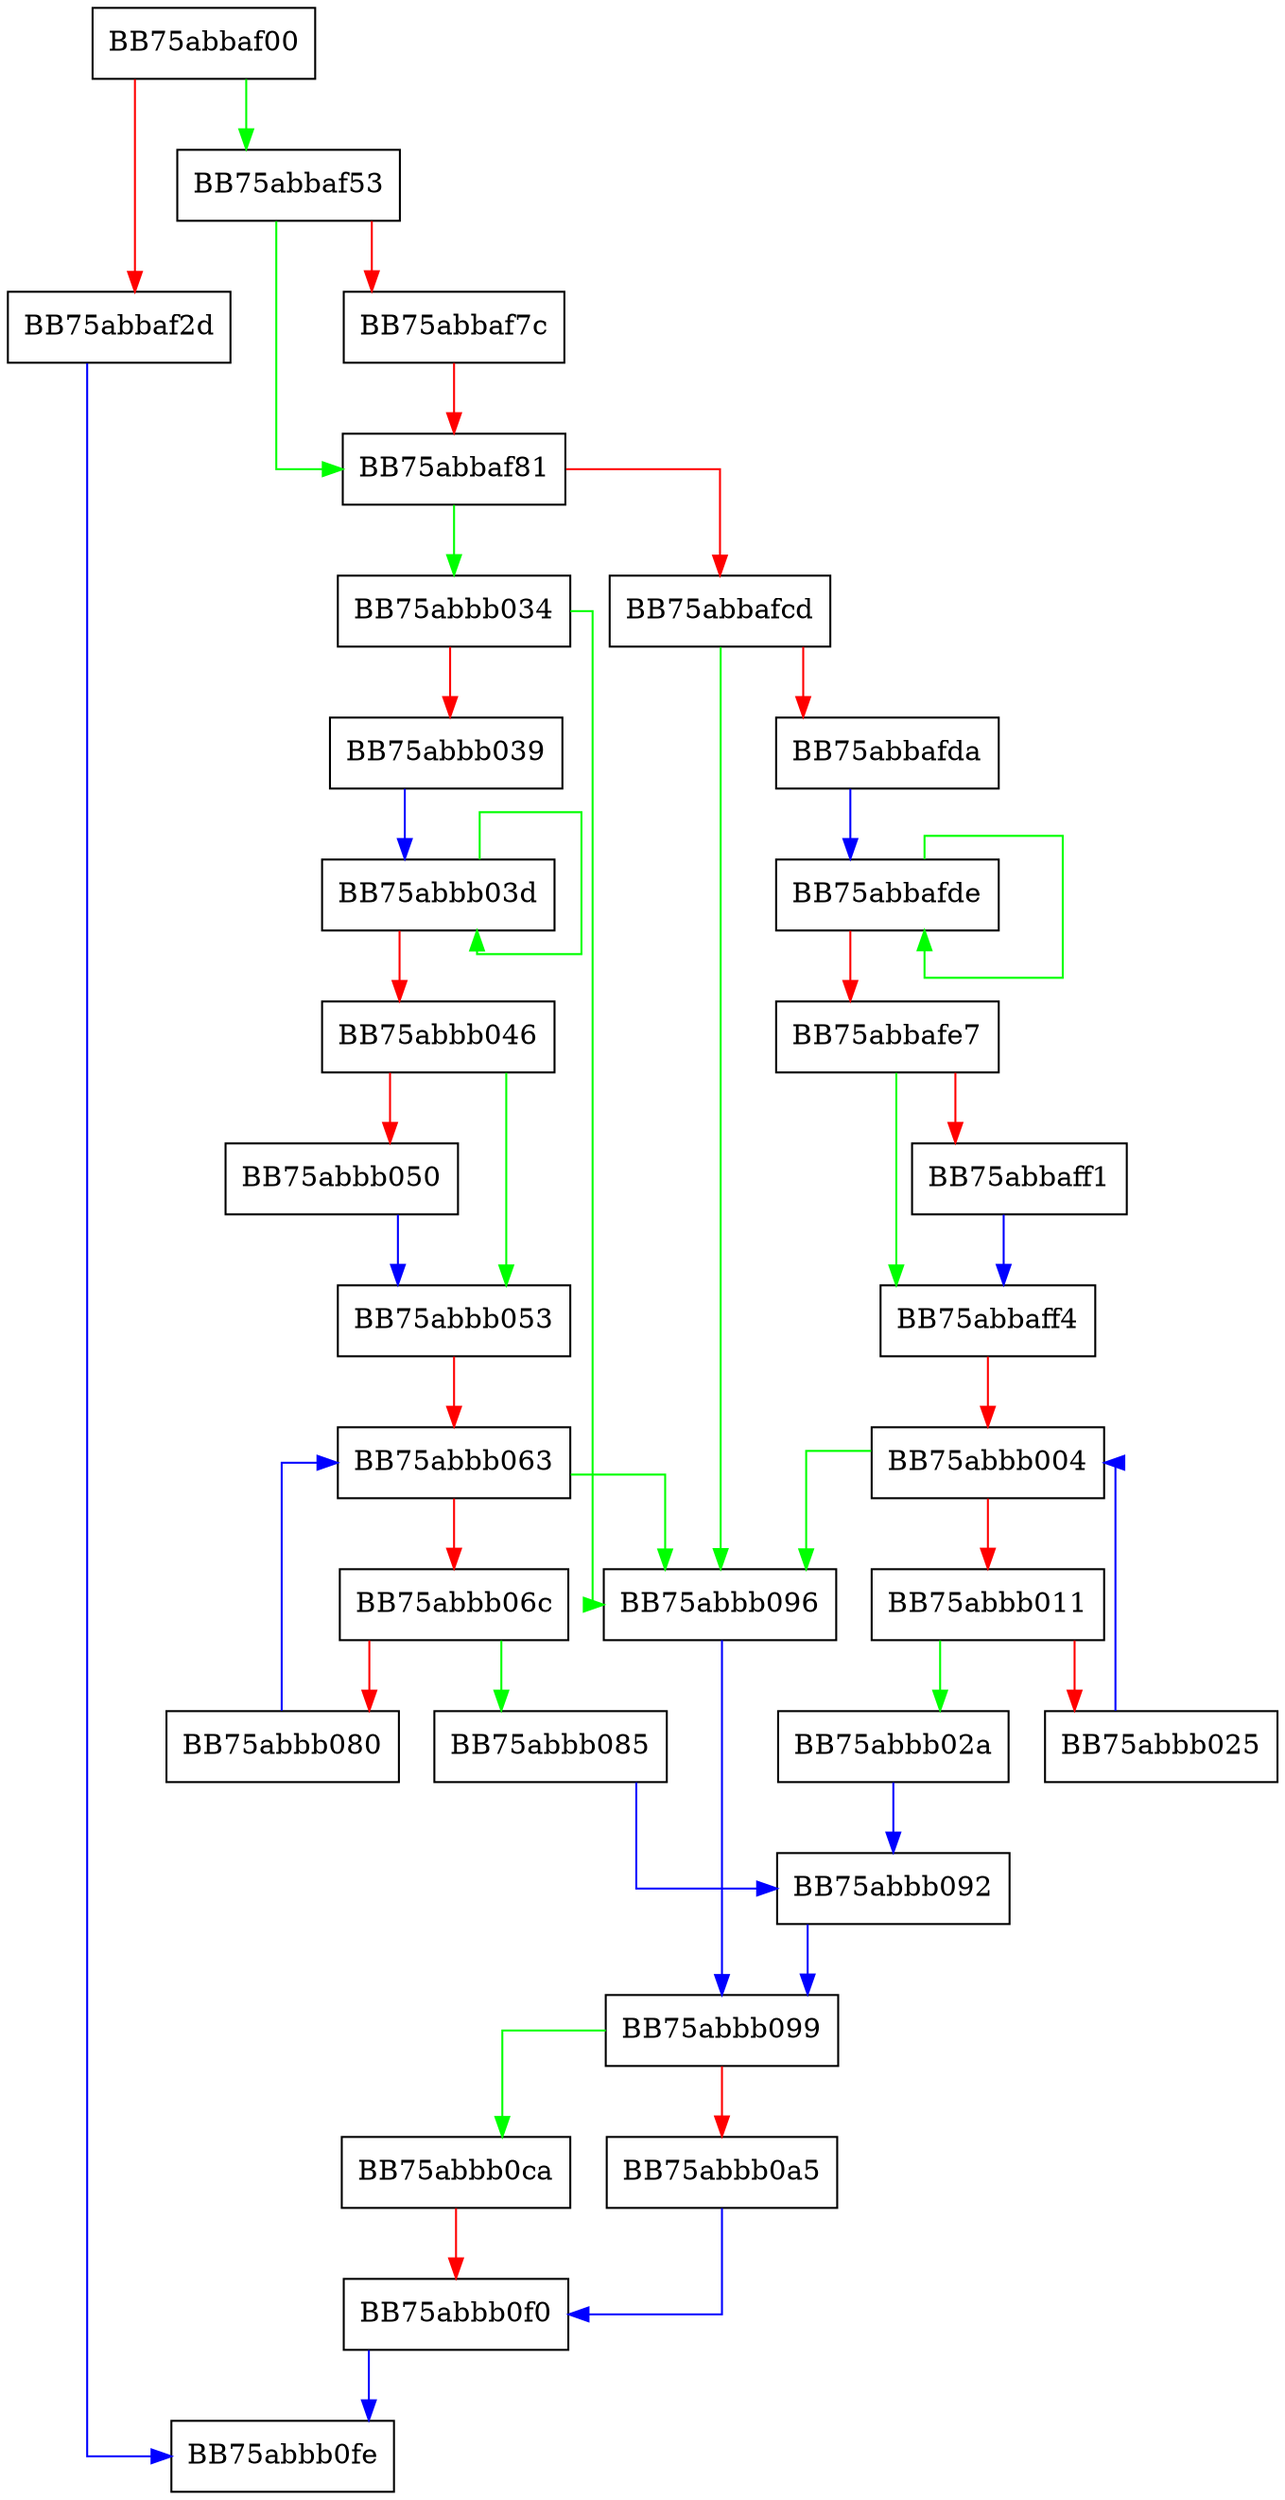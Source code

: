 digraph i21_fattrib {
  node [shape="box"];
  graph [splines=ortho];
  BB75abbaf00 -> BB75abbaf53 [color="green"];
  BB75abbaf00 -> BB75abbaf2d [color="red"];
  BB75abbaf2d -> BB75abbb0fe [color="blue"];
  BB75abbaf53 -> BB75abbaf81 [color="green"];
  BB75abbaf53 -> BB75abbaf7c [color="red"];
  BB75abbaf7c -> BB75abbaf81 [color="red"];
  BB75abbaf81 -> BB75abbb034 [color="green"];
  BB75abbaf81 -> BB75abbafcd [color="red"];
  BB75abbafcd -> BB75abbb096 [color="green"];
  BB75abbafcd -> BB75abbafda [color="red"];
  BB75abbafda -> BB75abbafde [color="blue"];
  BB75abbafde -> BB75abbafde [color="green"];
  BB75abbafde -> BB75abbafe7 [color="red"];
  BB75abbafe7 -> BB75abbaff4 [color="green"];
  BB75abbafe7 -> BB75abbaff1 [color="red"];
  BB75abbaff1 -> BB75abbaff4 [color="blue"];
  BB75abbaff4 -> BB75abbb004 [color="red"];
  BB75abbb004 -> BB75abbb096 [color="green"];
  BB75abbb004 -> BB75abbb011 [color="red"];
  BB75abbb011 -> BB75abbb02a [color="green"];
  BB75abbb011 -> BB75abbb025 [color="red"];
  BB75abbb025 -> BB75abbb004 [color="blue"];
  BB75abbb02a -> BB75abbb092 [color="blue"];
  BB75abbb034 -> BB75abbb096 [color="green"];
  BB75abbb034 -> BB75abbb039 [color="red"];
  BB75abbb039 -> BB75abbb03d [color="blue"];
  BB75abbb03d -> BB75abbb03d [color="green"];
  BB75abbb03d -> BB75abbb046 [color="red"];
  BB75abbb046 -> BB75abbb053 [color="green"];
  BB75abbb046 -> BB75abbb050 [color="red"];
  BB75abbb050 -> BB75abbb053 [color="blue"];
  BB75abbb053 -> BB75abbb063 [color="red"];
  BB75abbb063 -> BB75abbb096 [color="green"];
  BB75abbb063 -> BB75abbb06c [color="red"];
  BB75abbb06c -> BB75abbb085 [color="green"];
  BB75abbb06c -> BB75abbb080 [color="red"];
  BB75abbb080 -> BB75abbb063 [color="blue"];
  BB75abbb085 -> BB75abbb092 [color="blue"];
  BB75abbb092 -> BB75abbb099 [color="blue"];
  BB75abbb096 -> BB75abbb099 [color="blue"];
  BB75abbb099 -> BB75abbb0ca [color="green"];
  BB75abbb099 -> BB75abbb0a5 [color="red"];
  BB75abbb0a5 -> BB75abbb0f0 [color="blue"];
  BB75abbb0ca -> BB75abbb0f0 [color="red"];
  BB75abbb0f0 -> BB75abbb0fe [color="blue"];
}